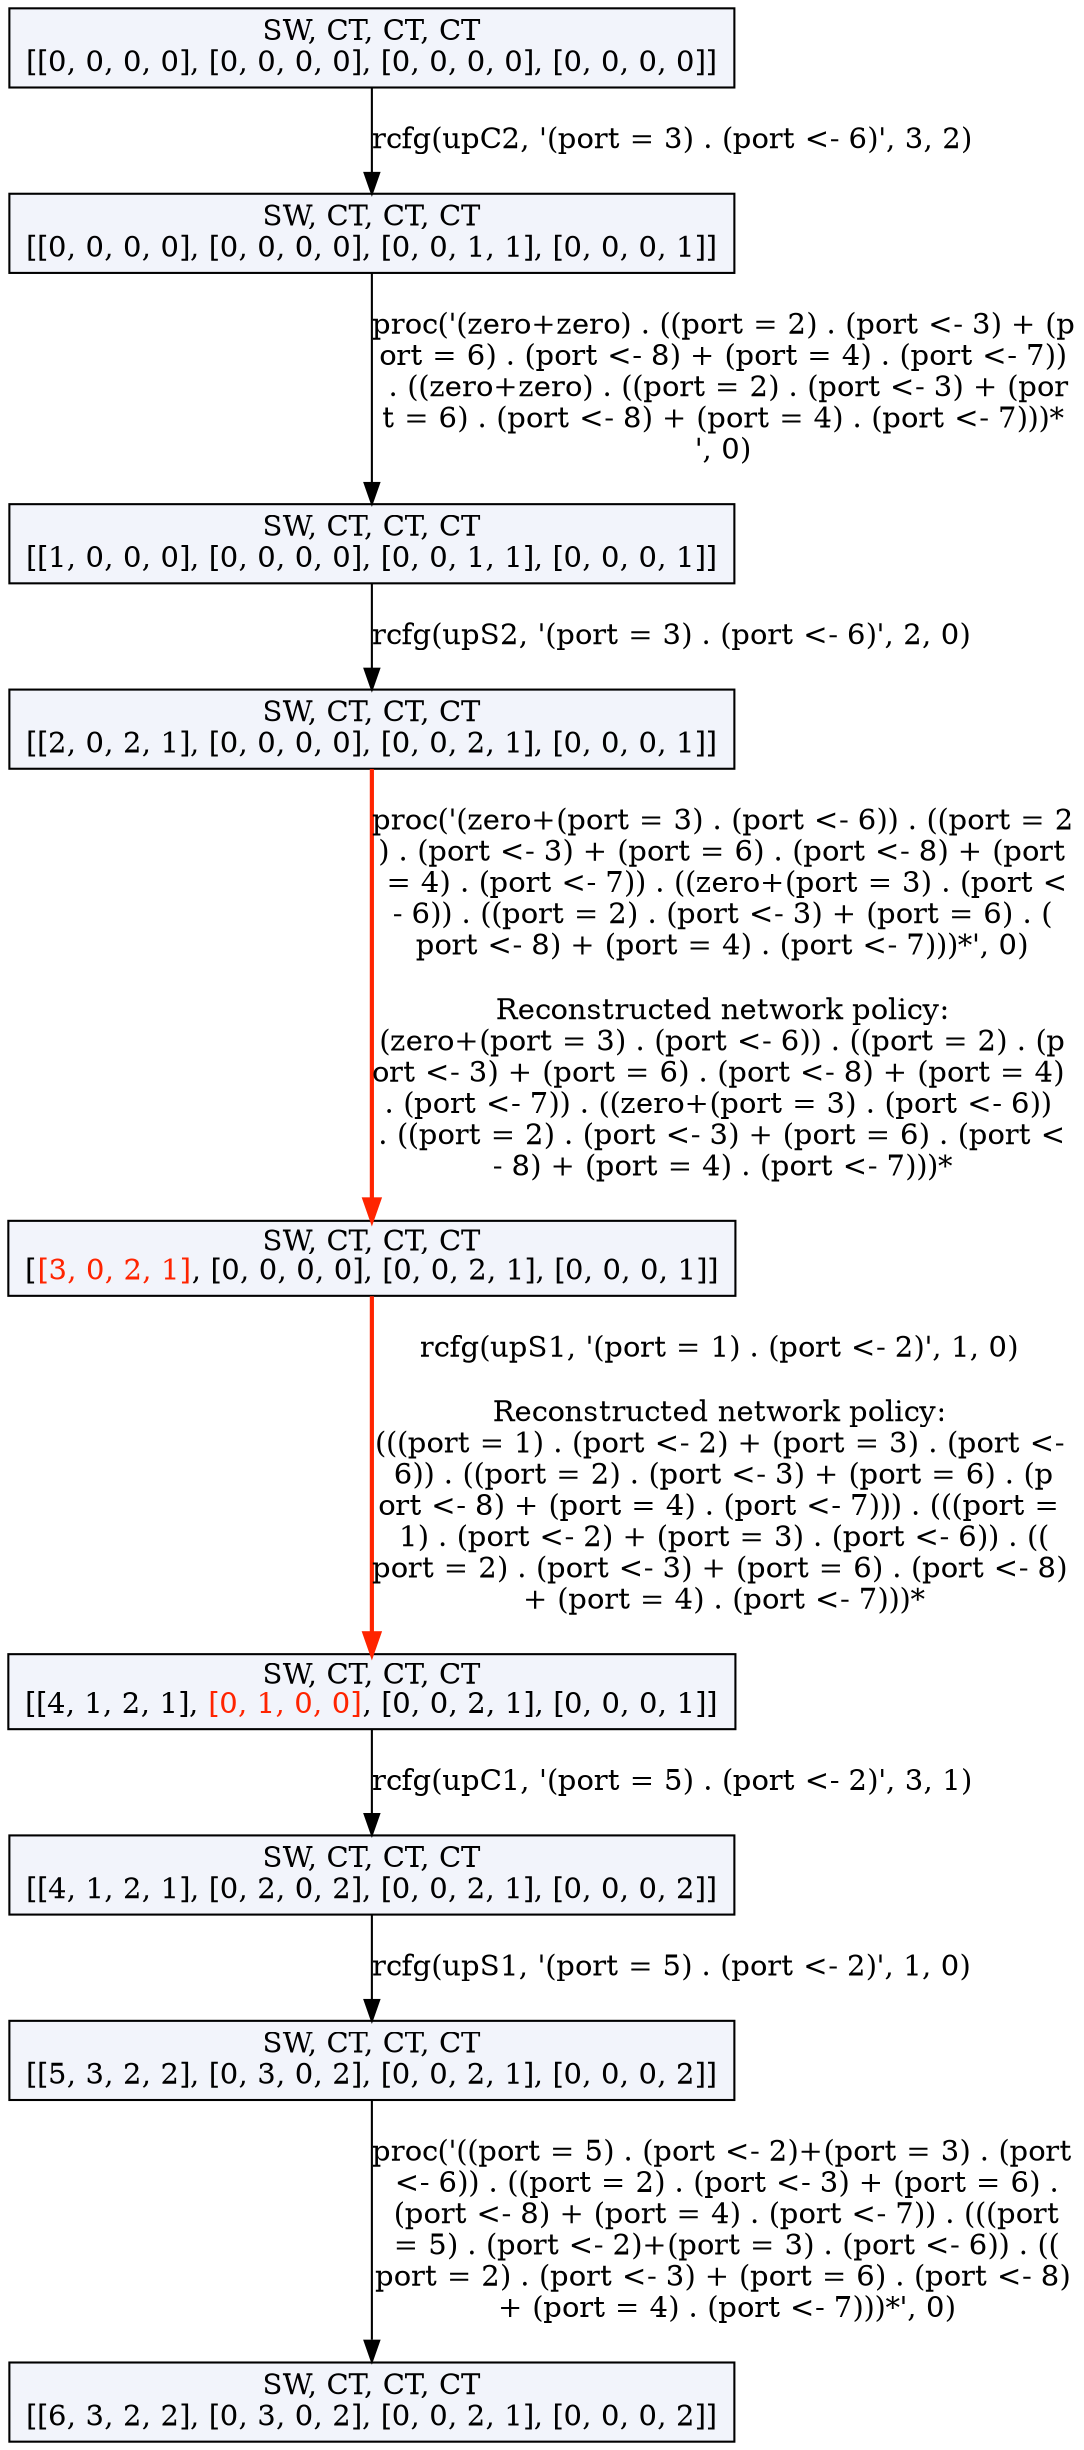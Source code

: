 digraph g {
n0 [label=<SW, CT, CT, CT<br/>[[0, 0, 0, 0], [0, 0, 0, 0], [0, 0, 0, 0], [0, 0, 0, 0]]>, shape=rectangle, style=filled, fillcolor="#F2F4FB"];
n1 [label=<SW, CT, CT, CT<br/>[[0, 0, 0, 0], [0, 0, 0, 0], [0, 0, 1, 1], [0, 0, 0, 1]]>, shape=rectangle, style=filled, fillcolor="#F2F4FB"];
n0 -> n1 [label="rcfg(upC2, '(port = 3) . (port <- 6)', 3, 2)", color="#000000", penwidth=1.0];
n2 [label=<SW, CT, CT, CT<br/>[[1, 0, 0, 0], [0, 0, 0, 0], [0, 0, 1, 1], [0, 0, 0, 1]]>, shape=rectangle, style=filled, fillcolor="#F2F4FB"];
n1 -> n2 [label="proc('(zero+zero) . ((port = 2) . (port <- 3) + (p
ort = 6) . (port <- 8) + (port = 4) . (port <- 7))
 . ((zero+zero) . ((port = 2) . (port <- 3) + (por
t = 6) . (port <- 8) + (port = 4) . (port <- 7)))*
', 0)", color="#000000", penwidth=1.0];
n3 [label=<SW, CT, CT, CT<br/>[[2, 0, 2, 1], [0, 0, 0, 0], [0, 0, 2, 1], [0, 0, 0, 1]]>, shape=rectangle, style=filled, fillcolor="#F2F4FB"];
n2 -> n3 [label="rcfg(upS2, '(port = 3) . (port <- 6)', 2, 0)", color="#000000", penwidth=1.0];
n4 [label=<SW, CT, CT, CT<br/>[<font color="#FF2400">[3, 0, 2, 1]</font>, [0, 0, 0, 0], [0, 0, 2, 1], [0, 0, 0, 1]]>, shape=rectangle, style=filled, fillcolor="#F2F4FB"];
n3 -> n4 [label="proc('(zero+(port = 3) . (port <- 6)) . ((port = 2
) . (port <- 3) + (port = 6) . (port <- 8) + (port
 = 4) . (port <- 7)) . ((zero+(port = 3) . (port <
- 6)) . ((port = 2) . (port <- 3) + (port = 6) . (
port <- 8) + (port = 4) . (port <- 7)))*', 0)

Reconstructed network policy:
(zero+(port = 3) . (port <- 6)) . ((port = 2) . (p
ort <- 3) + (port = 6) . (port <- 8) + (port = 4) 
. (port <- 7)) . ((zero+(port = 3) . (port <- 6)) 
. ((port = 2) . (port <- 3) + (port = 6) . (port <
- 8) + (port = 4) . (port <- 7)))*", color="#FF2400", penwidth=2.0];
n5 [label=<SW, CT, CT, CT<br/>[[4, 1, 2, 1], <font color="#FF2400">[0, 1, 0, 0]</font>, [0, 0, 2, 1], [0, 0, 0, 1]]>, shape=rectangle, style=filled, fillcolor="#F2F4FB"];
n4 -> n5 [label="rcfg(upS1, '(port = 1) . (port <- 2)', 1, 0)

Reconstructed network policy:
(((port = 1) . (port <- 2) + (port = 3) . (port <-
 6)) . ((port = 2) . (port <- 3) + (port = 6) . (p
ort <- 8) + (port = 4) . (port <- 7))) . (((port =
 1) . (port <- 2) + (port = 3) . (port <- 6)) . ((
port = 2) . (port <- 3) + (port = 6) . (port <- 8)
 + (port = 4) . (port <- 7)))*", color="#FF2400", penwidth=2.0];
n6 [label=<SW, CT, CT, CT<br/>[[4, 1, 2, 1], [0, 2, 0, 2], [0, 0, 2, 1], [0, 0, 0, 2]]>, shape=rectangle, style=filled, fillcolor="#F2F4FB"];
n5 -> n6 [label="rcfg(upC1, '(port = 5) . (port <- 2)', 3, 1)", color="#000000", penwidth=1.0];
n7 [label=<SW, CT, CT, CT<br/>[[5, 3, 2, 2], [0, 3, 0, 2], [0, 0, 2, 1], [0, 0, 0, 2]]>, shape=rectangle, style=filled, fillcolor="#F2F4FB"];
n6 -> n7 [label="rcfg(upS1, '(port = 5) . (port <- 2)', 1, 0)", color="#000000", penwidth=1.0];
n8 [label=<SW, CT, CT, CT<br/>[[6, 3, 2, 2], [0, 3, 0, 2], [0, 0, 2, 1], [0, 0, 0, 2]]>, shape=rectangle, style=filled, fillcolor="#F2F4FB"];
n7 -> n8 [label="proc('((port = 5) . (port <- 2)+(port = 3) . (port
 <- 6)) . ((port = 2) . (port <- 3) + (port = 6) .
 (port <- 8) + (port = 4) . (port <- 7)) . (((port
 = 5) . (port <- 2)+(port = 3) . (port <- 6)) . ((
port = 2) . (port <- 3) + (port = 6) . (port <- 8)
 + (port = 4) . (port <- 7)))*', 0)", color="#000000", penwidth=1.0];
}